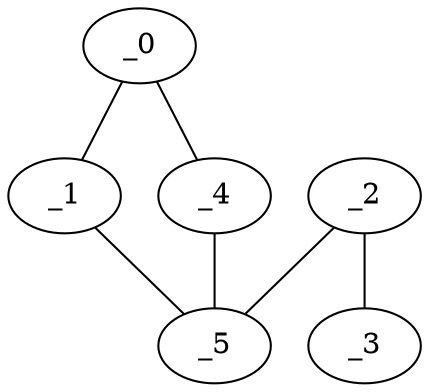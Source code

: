graph HP1_0146 {
	_0	 [x="1.2296",
		y="2.62828"];
	_1	 [x="1.33949",
		y="0.604152"];
	_0 -- _1;
	_4	 [x="0.73369",
		y="1.81518"];
	_0 -- _4;
	_5	 [x="1.69323",
		y="1.60826"];
	_1 -- _5;
	_2	 [x="1.92129",
		y="0.771845"];
	_3	 [x="2.62777",
		y="2.46202"];
	_2 -- _3;
	_2 -- _5;
	_4 -- _5;
}
